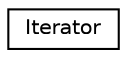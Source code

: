 digraph "Graphical Class Hierarchy"
{
 // LATEX_PDF_SIZE
  edge [fontname="Helvetica",fontsize="10",labelfontname="Helvetica",labelfontsize="10"];
  node [fontname="Helvetica",fontsize="10",shape=record];
  rankdir="LR";
  Node0 [label="Iterator",height=0.2,width=0.4,color="black", fillcolor="white", style="filled",URL="$classIterator.html",tooltip="The Iterator class. This class will allow the iteration of Payload objects in a linked list fashion...."];
}
